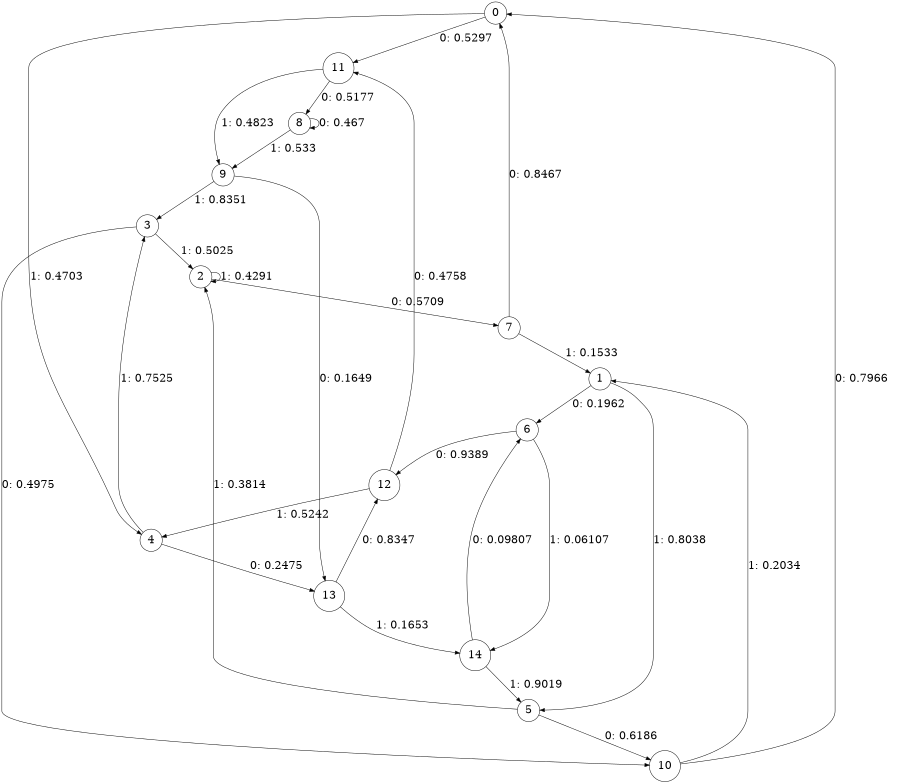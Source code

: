 digraph "ch5randomL4" {
size = "6,8.5";
ratio = "fill";
node [shape = circle];
node [fontsize = 24];
edge [fontsize = 24];
0 -> 11 [label = "0: 0.5297   "];
0 -> 4 [label = "1: 0.4703   "];
1 -> 6 [label = "0: 0.1962   "];
1 -> 5 [label = "1: 0.8038   "];
2 -> 7 [label = "0: 0.5709   "];
2 -> 2 [label = "1: 0.4291   "];
3 -> 10 [label = "0: 0.4975   "];
3 -> 2 [label = "1: 0.5025   "];
4 -> 13 [label = "0: 0.2475   "];
4 -> 3 [label = "1: 0.7525   "];
5 -> 10 [label = "0: 0.6186   "];
5 -> 2 [label = "1: 0.3814   "];
6 -> 12 [label = "0: 0.9389   "];
6 -> 14 [label = "1: 0.06107  "];
7 -> 0 [label = "0: 0.8467   "];
7 -> 1 [label = "1: 0.1533   "];
8 -> 8 [label = "0: 0.467    "];
8 -> 9 [label = "1: 0.533    "];
9 -> 13 [label = "0: 0.1649   "];
9 -> 3 [label = "1: 0.8351   "];
10 -> 0 [label = "0: 0.7966   "];
10 -> 1 [label = "1: 0.2034   "];
11 -> 8 [label = "0: 0.5177   "];
11 -> 9 [label = "1: 0.4823   "];
12 -> 11 [label = "0: 0.4758   "];
12 -> 4 [label = "1: 0.5242   "];
13 -> 12 [label = "0: 0.8347   "];
13 -> 14 [label = "1: 0.1653   "];
14 -> 6 [label = "0: 0.09807  "];
14 -> 5 [label = "1: 0.9019   "];
}